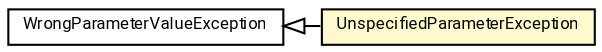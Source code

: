 #!/usr/local/bin/dot
#
# Class diagram 
# Generated by UMLGraph version R5_7_2-60-g0e99a6 (http://www.spinellis.gr/umlgraph/)
#

digraph G {
	graph [fontnames="svg"]
	edge [fontname="Roboto",fontsize=7,labelfontname="Roboto",labelfontsize=7,color="black"];
	node [fontname="Roboto",fontcolor="black",fontsize=8,shape=plaintext,margin=0,width=0,height=0];
	nodesep=0.15;
	ranksep=0.25;
	rankdir=LR;
	// de.lmu.ifi.dbs.elki.utilities.optionhandling.UnspecifiedParameterException
	c10568321 [label=<<table title="de.lmu.ifi.dbs.elki.utilities.optionhandling.UnspecifiedParameterException" border="0" cellborder="1" cellspacing="0" cellpadding="2" bgcolor="lemonChiffon" href="UnspecifiedParameterException.html" target="_parent">
		<tr><td><table border="0" cellspacing="0" cellpadding="1">
		<tr><td align="center" balign="center"> <font face="Roboto">UnspecifiedParameterException</font> </td></tr>
		</table></td></tr>
		</table>>, URL="UnspecifiedParameterException.html"];
	// de.lmu.ifi.dbs.elki.utilities.optionhandling.WrongParameterValueException
	c10568334 [label=<<table title="de.lmu.ifi.dbs.elki.utilities.optionhandling.WrongParameterValueException" border="0" cellborder="1" cellspacing="0" cellpadding="2" href="WrongParameterValueException.html" target="_parent">
		<tr><td><table border="0" cellspacing="0" cellpadding="1">
		<tr><td align="center" balign="center"> <font face="Roboto">WrongParameterValueException</font> </td></tr>
		</table></td></tr>
		</table>>, URL="WrongParameterValueException.html"];
	// de.lmu.ifi.dbs.elki.utilities.optionhandling.UnspecifiedParameterException extends de.lmu.ifi.dbs.elki.utilities.optionhandling.WrongParameterValueException
	c10568334 -> c10568321 [arrowtail=empty,dir=back,weight=10];
}

